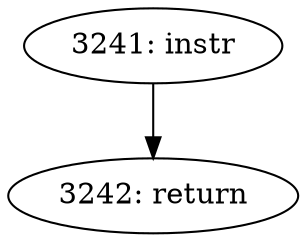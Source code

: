 digraph CFG_tcp_reset_reno_sack {
3241 [label="3241: instr"]
	3241 -> 3242
3242 [label="3242: return"]
	
}
